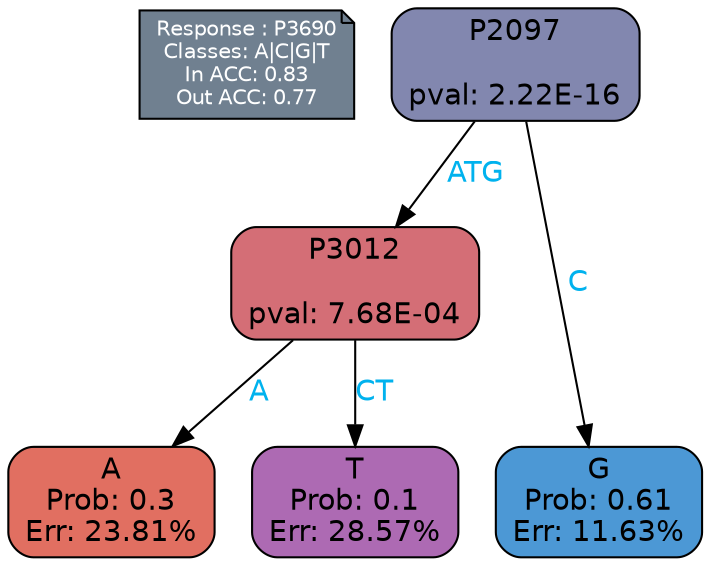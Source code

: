 digraph Tree {
node [shape=box, style="filled, rounded", color="black", fontname=helvetica] ;
graph [ranksep=equally, splines=polylines, bgcolor=transparent, dpi=600] ;
edge [fontname=helvetica] ;
LEGEND [label="Response : P3690
Classes: A|C|G|T
In ACC: 0.83
Out ACC: 0.77
",shape=note,align=left,style=filled,fillcolor="slategray",fontcolor="white",fontsize=10];1 [label="P2097

pval: 2.22E-16", fillcolor="#8287af"] ;
2 [label="P3012

pval: 7.68E-04", fillcolor="#d46e76"] ;
3 [label="A
Prob: 0.3
Err: 23.81%", fillcolor="#e16f61"] ;
4 [label="T
Prob: 0.1
Err: 28.57%", fillcolor="#ad6ab3"] ;
5 [label="G
Prob: 0.61
Err: 11.63%", fillcolor="#4c98d5"] ;
1 -> 2 [label="ATG",fontcolor=deepskyblue2] ;
1 -> 5 [label="C",fontcolor=deepskyblue2] ;
2 -> 3 [label="A",fontcolor=deepskyblue2] ;
2 -> 4 [label="CT",fontcolor=deepskyblue2] ;
{rank = same; 3;4;5;}{rank = same; LEGEND;1;}}